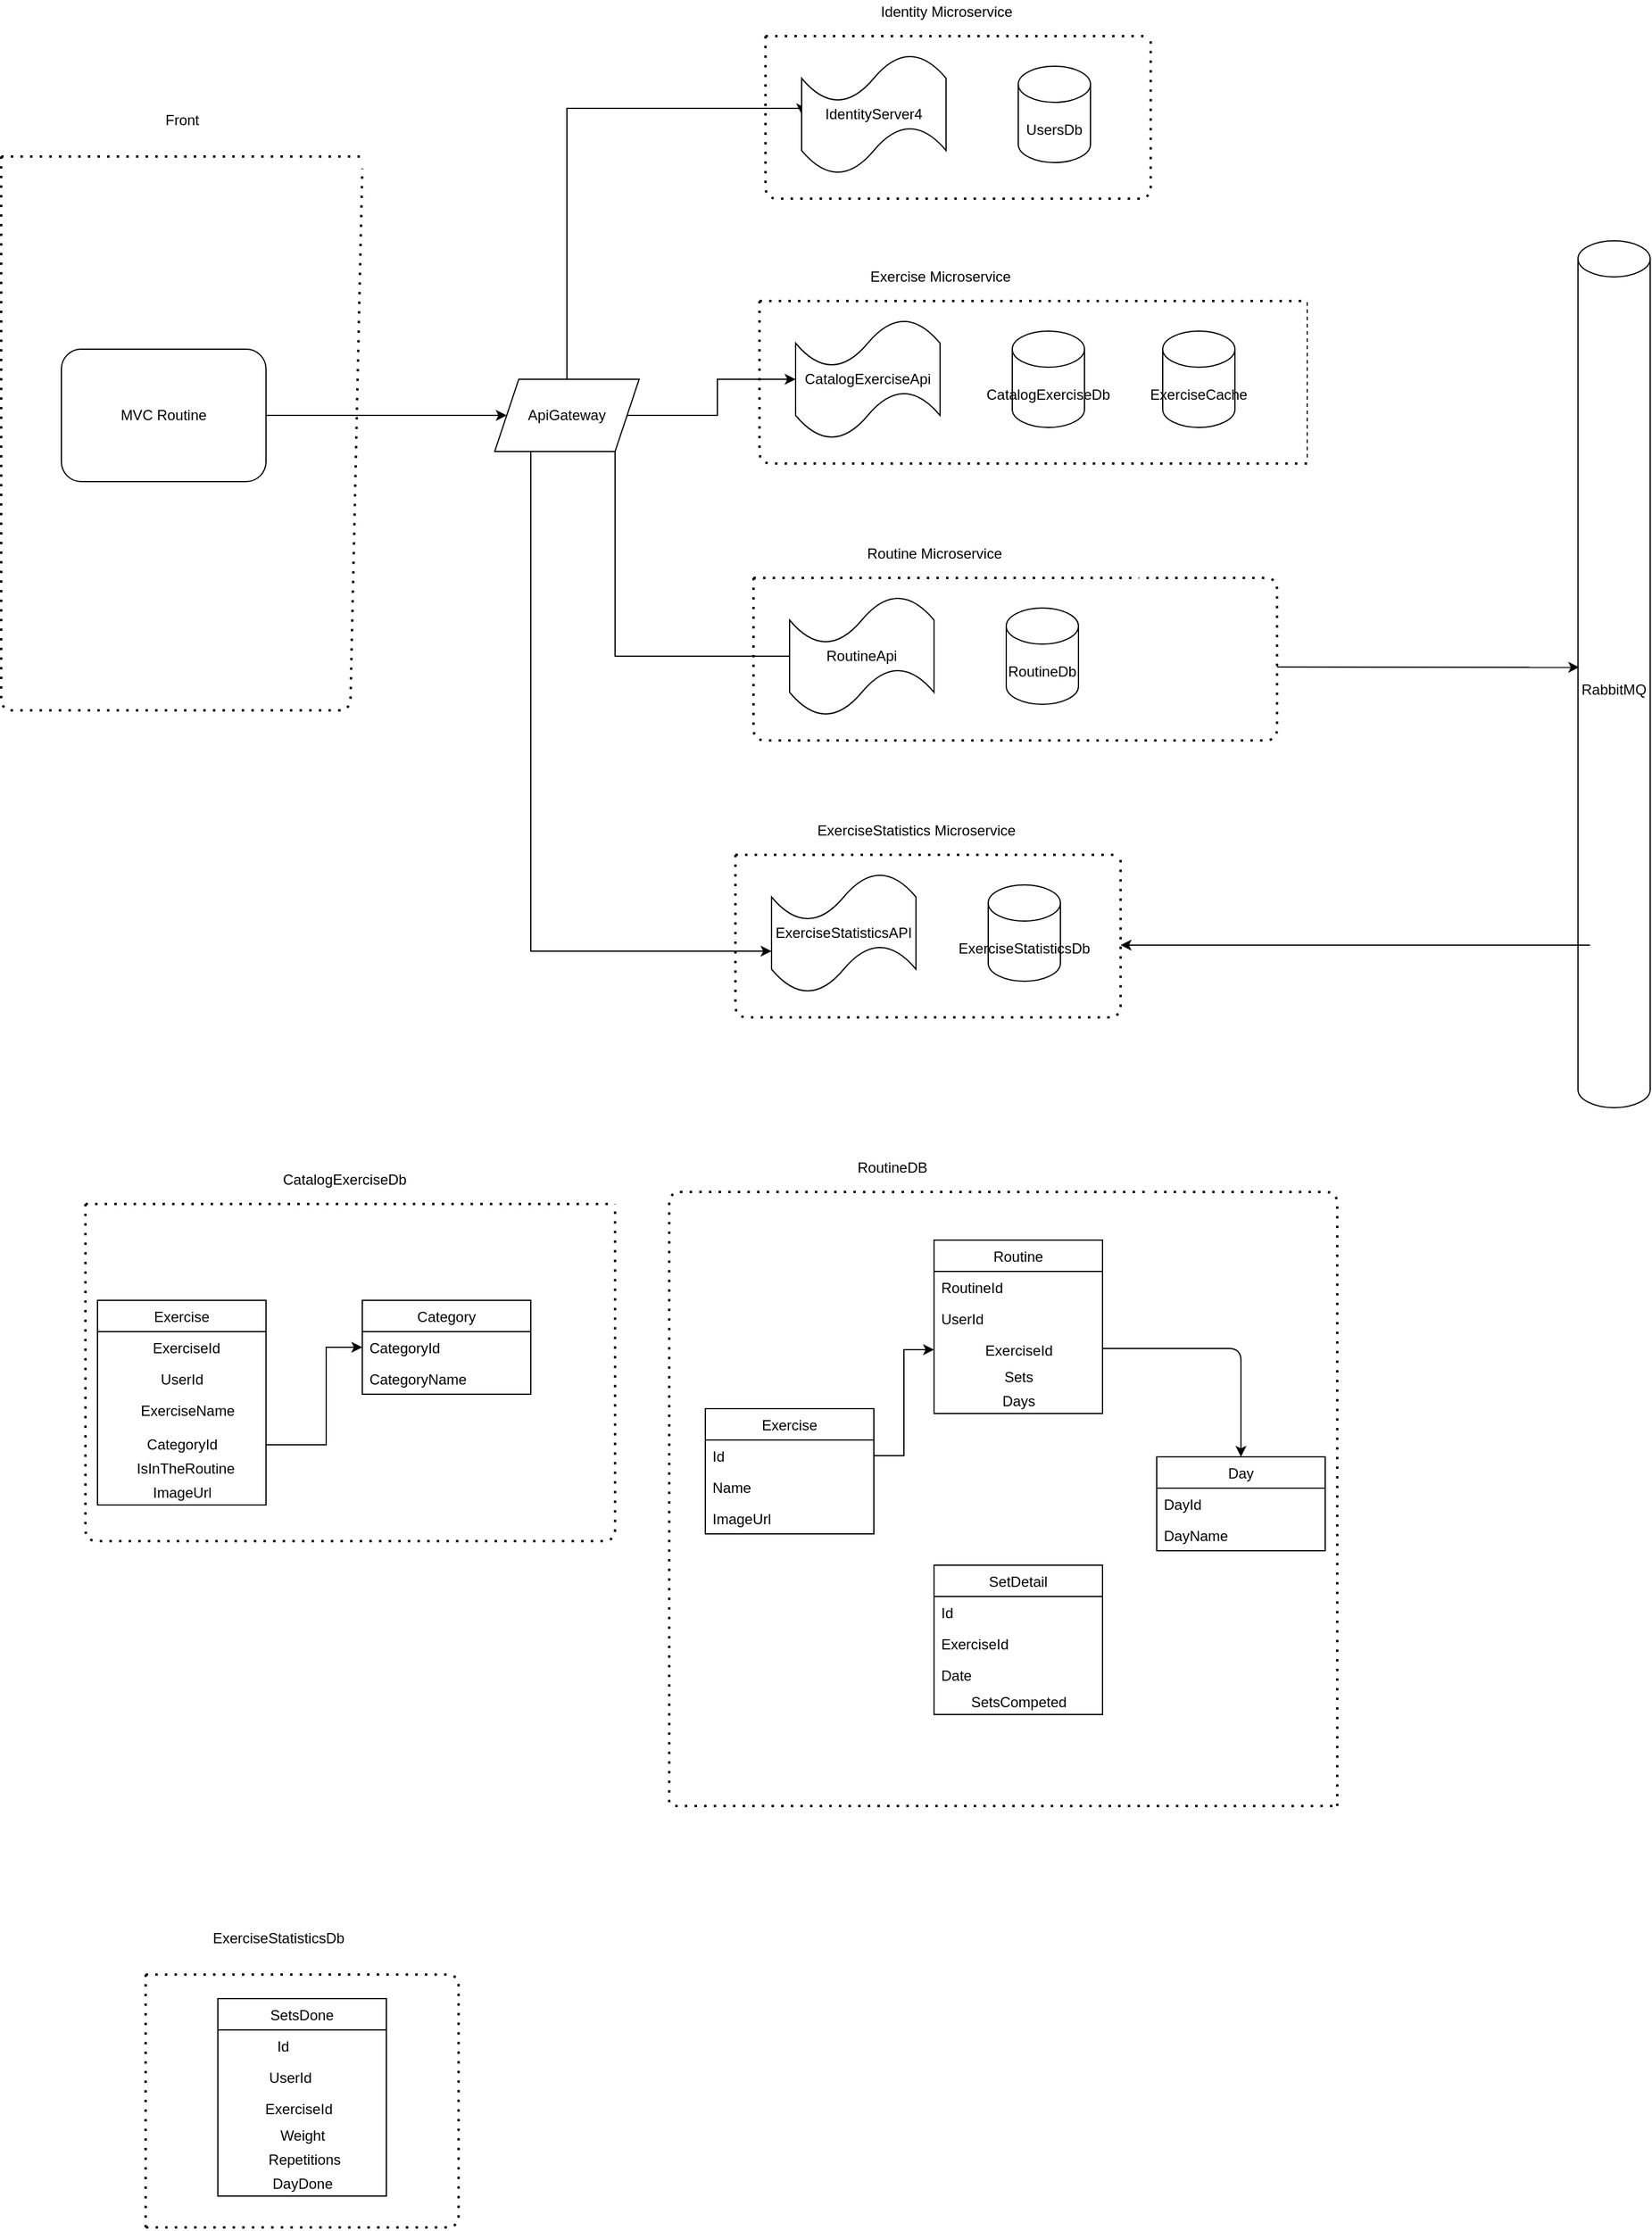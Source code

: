 <mxfile version="14.6.13" type="device"><diagram id="7MGp85kSrFKxWA9OzT8f" name="Page-1"><mxGraphModel dx="1086" dy="-3594" grid="1" gridSize="10" guides="1" tooltips="1" connect="1" arrows="1" fold="1" page="1" pageScale="1" pageWidth="850" pageHeight="1100" math="0" shadow="0"><root><mxCell id="0"/><mxCell id="1" parent="0"/><mxCell id="hsTe8ilRcXff6rFzyYMh-10" style="edgeStyle=orthogonalEdgeStyle;rounded=0;orthogonalLoop=1;jettySize=auto;html=1;entryX=0;entryY=0.5;entryDx=0;entryDy=0;" parent="1" source="hsTe8ilRcXff6rFzyYMh-3" target="hsTe8ilRcXff6rFzyYMh-9" edge="1"><mxGeometry relative="1" as="geometry"/></mxCell><mxCell id="hsTe8ilRcXff6rFzyYMh-3" value="MVC Routine" style="rounded=1;whiteSpace=wrap;html=1;" parent="1" vertex="1"><mxGeometry x="210" y="4720" width="170" height="110" as="geometry"/></mxCell><mxCell id="hsTe8ilRcXff6rFzyYMh-5" value="" style="endArrow=none;dashed=1;html=1;dashPattern=1 3;strokeWidth=2;" parent="1" edge="1"><mxGeometry width="50" height="50" relative="1" as="geometry"><mxPoint x="160" y="4560" as="sourcePoint"/><mxPoint x="460" y="4570" as="targetPoint"/><Array as="points"><mxPoint x="160" y="5020"/><mxPoint x="450" y="5020"/></Array></mxGeometry></mxCell><mxCell id="hsTe8ilRcXff6rFzyYMh-6" value="" style="endArrow=none;dashed=1;html=1;dashPattern=1 3;strokeWidth=2;" parent="1" edge="1"><mxGeometry width="50" height="50" relative="1" as="geometry"><mxPoint x="160" y="4560" as="sourcePoint"/><mxPoint x="460" y="4560" as="targetPoint"/></mxGeometry></mxCell><mxCell id="hsTe8ilRcXff6rFzyYMh-7" value="Front" style="text;html=1;align=center;verticalAlign=middle;resizable=0;points=[];autosize=1;strokeColor=none;" parent="1" vertex="1"><mxGeometry x="290" y="4520" width="40" height="20" as="geometry"/></mxCell><mxCell id="hsTe8ilRcXff6rFzyYMh-68" style="edgeStyle=orthogonalEdgeStyle;rounded=0;orthogonalLoop=1;jettySize=auto;html=1;entryX=0;entryY=0.5;entryDx=0;entryDy=0;entryPerimeter=0;" parent="1" source="hsTe8ilRcXff6rFzyYMh-9" target="hsTe8ilRcXff6rFzyYMh-46" edge="1"><mxGeometry relative="1" as="geometry"><mxPoint x="720" y="4520" as="targetPoint"/><Array as="points"><mxPoint x="630" y="4520"/><mxPoint x="825" y="4520"/></Array></mxGeometry></mxCell><mxCell id="hsTe8ilRcXff6rFzyYMh-69" style="edgeStyle=orthogonalEdgeStyle;rounded=0;orthogonalLoop=1;jettySize=auto;html=1;entryX=0;entryY=0.5;entryDx=0;entryDy=0;entryPerimeter=0;" parent="1" source="hsTe8ilRcXff6rFzyYMh-9" target="hsTe8ilRcXff6rFzyYMh-11" edge="1"><mxGeometry relative="1" as="geometry"/></mxCell><mxCell id="hsTe8ilRcXff6rFzyYMh-71" style="edgeStyle=orthogonalEdgeStyle;rounded=0;orthogonalLoop=1;jettySize=auto;html=1;entryX=0;entryY=0.58;entryDx=0;entryDy=0;entryPerimeter=0;" parent="1" source="hsTe8ilRcXff6rFzyYMh-9" target="hsTe8ilRcXff6rFzyYMh-51" edge="1"><mxGeometry relative="1" as="geometry"><Array as="points"><mxPoint x="670" y="4975"/><mxPoint x="855" y="4975"/></Array></mxGeometry></mxCell><mxCell id="hsTe8ilRcXff6rFzyYMh-73" style="edgeStyle=orthogonalEdgeStyle;rounded=0;orthogonalLoop=1;jettySize=auto;html=1;entryX=0;entryY=0.65;entryDx=0;entryDy=0;entryPerimeter=0;" parent="1" source="hsTe8ilRcXff6rFzyYMh-9" target="hsTe8ilRcXff6rFzyYMh-61" edge="1"><mxGeometry relative="1" as="geometry"><Array as="points"><mxPoint x="600" y="5220"/></Array></mxGeometry></mxCell><mxCell id="hsTe8ilRcXff6rFzyYMh-9" value="ApiGateway" style="shape=parallelogram;perimeter=parallelogramPerimeter;whiteSpace=wrap;html=1;fixedSize=1;" parent="1" vertex="1"><mxGeometry x="570" y="4745" width="120" height="60" as="geometry"/></mxCell><mxCell id="hsTe8ilRcXff6rFzyYMh-11" value="CatalogExerciseApi" style="shape=tape;whiteSpace=wrap;html=1;" parent="1" vertex="1"><mxGeometry x="820" y="4695" width="120" height="100" as="geometry"/></mxCell><mxCell id="hsTe8ilRcXff6rFzyYMh-12" value="CatalogExerciseDb" style="shape=cylinder3;whiteSpace=wrap;html=1;boundedLbl=1;backgroundOutline=1;size=15;" parent="1" vertex="1"><mxGeometry x="1000" y="4705" width="60" height="80" as="geometry"/></mxCell><mxCell id="hsTe8ilRcXff6rFzyYMh-13" value="" style="endArrow=none;dashed=1;html=1;dashPattern=1 3;strokeWidth=2;" parent="1" edge="1"><mxGeometry width="50" height="50" relative="1" as="geometry"><mxPoint x="790" y="4680" as="sourcePoint"/><mxPoint x="1245" y="4815" as="targetPoint"/><Array as="points"><mxPoint x="790" y="4815"/><mxPoint x="1110" y="4815"/></Array></mxGeometry></mxCell><mxCell id="hsTe8ilRcXff6rFzyYMh-14" value="" style="endArrow=none;dashed=1;html=1;dashPattern=1 3;strokeWidth=2;" parent="1" edge="1"><mxGeometry width="50" height="50" relative="1" as="geometry"><mxPoint x="790" y="4680" as="sourcePoint"/><mxPoint x="1245" y="4680" as="targetPoint"/></mxGeometry></mxCell><mxCell id="hsTe8ilRcXff6rFzyYMh-15" value="Exercise Microservice" style="text;html=1;align=center;verticalAlign=middle;resizable=0;points=[];autosize=1;strokeColor=none;" parent="1" vertex="1"><mxGeometry x="875" y="4650" width="130" height="20" as="geometry"/></mxCell><mxCell id="hsTe8ilRcXff6rFzyYMh-46" value="IdentityServer4" style="shape=tape;whiteSpace=wrap;html=1;" parent="1" vertex="1"><mxGeometry x="825" y="4475" width="120" height="100" as="geometry"/></mxCell><mxCell id="hsTe8ilRcXff6rFzyYMh-47" value="UsersDb" style="shape=cylinder3;whiteSpace=wrap;html=1;boundedLbl=1;backgroundOutline=1;size=15;" parent="1" vertex="1"><mxGeometry x="1005" y="4485" width="60" height="80" as="geometry"/></mxCell><mxCell id="hsTe8ilRcXff6rFzyYMh-48" value="" style="endArrow=none;dashed=1;html=1;dashPattern=1 3;strokeWidth=2;" parent="1" edge="1"><mxGeometry width="50" height="50" relative="1" as="geometry"><mxPoint x="795" y="4460" as="sourcePoint"/><mxPoint x="1115" y="4460" as="targetPoint"/><Array as="points"><mxPoint x="795" y="4595"/><mxPoint x="1115" y="4595"/></Array></mxGeometry></mxCell><mxCell id="hsTe8ilRcXff6rFzyYMh-49" value="" style="endArrow=none;dashed=1;html=1;dashPattern=1 3;strokeWidth=2;" parent="1" edge="1"><mxGeometry width="50" height="50" relative="1" as="geometry"><mxPoint x="795" y="4460" as="sourcePoint"/><mxPoint x="1115" y="4460" as="targetPoint"/></mxGeometry></mxCell><mxCell id="hsTe8ilRcXff6rFzyYMh-50" value="Identity Microservice" style="text;html=1;align=center;verticalAlign=middle;resizable=0;points=[];autosize=1;strokeColor=none;" parent="1" vertex="1"><mxGeometry x="885" y="4430" width="120" height="20" as="geometry"/></mxCell><mxCell id="hsTe8ilRcXff6rFzyYMh-51" value="RoutineApi" style="shape=tape;whiteSpace=wrap;html=1;" parent="1" vertex="1"><mxGeometry x="815" y="4925" width="120" height="100" as="geometry"/></mxCell><mxCell id="hsTe8ilRcXff6rFzyYMh-52" value="RoutineDb" style="shape=cylinder3;whiteSpace=wrap;html=1;boundedLbl=1;backgroundOutline=1;size=15;" parent="1" vertex="1"><mxGeometry x="995" y="4935" width="60" height="80" as="geometry"/></mxCell><mxCell id="hsTe8ilRcXff6rFzyYMh-53" value="" style="endArrow=none;dashed=1;html=1;dashPattern=1 3;strokeWidth=2;" parent="1" edge="1"><mxGeometry width="50" height="50" relative="1" as="geometry"><mxPoint x="785" y="4910" as="sourcePoint"/><mxPoint x="1105" y="4910" as="targetPoint"/><Array as="points"><mxPoint x="785" y="5045"/><mxPoint x="1105" y="5045"/><mxPoint x="1220" y="5045"/><mxPoint x="1220" y="4910"/></Array></mxGeometry></mxCell><mxCell id="hsTe8ilRcXff6rFzyYMh-54" value="" style="endArrow=none;dashed=1;html=1;dashPattern=1 3;strokeWidth=2;" parent="1" edge="1"><mxGeometry width="50" height="50" relative="1" as="geometry"><mxPoint x="785" y="4910" as="sourcePoint"/><mxPoint x="1105" y="4910" as="targetPoint"/></mxGeometry></mxCell><mxCell id="hsTe8ilRcXff6rFzyYMh-55" value="Routine Microservice" style="text;html=1;align=center;verticalAlign=middle;resizable=0;points=[];autosize=1;strokeColor=none;" parent="1" vertex="1"><mxGeometry x="870" y="4880" width="130" height="20" as="geometry"/></mxCell><mxCell id="hsTe8ilRcXff6rFzyYMh-61" value="ExerciseStatisticsAPI" style="shape=tape;whiteSpace=wrap;html=1;" parent="1" vertex="1"><mxGeometry x="800" y="5155" width="120" height="100" as="geometry"/></mxCell><mxCell id="hsTe8ilRcXff6rFzyYMh-62" value="ExerciseStatisticsDb" style="shape=cylinder3;whiteSpace=wrap;html=1;boundedLbl=1;backgroundOutline=1;size=15;" parent="1" vertex="1"><mxGeometry x="980" y="5165" width="60" height="80" as="geometry"/></mxCell><mxCell id="hsTe8ilRcXff6rFzyYMh-63" value="" style="endArrow=none;dashed=1;html=1;dashPattern=1 3;strokeWidth=2;" parent="1" edge="1"><mxGeometry width="50" height="50" relative="1" as="geometry"><mxPoint x="770" y="5140" as="sourcePoint"/><mxPoint x="1090" y="5140" as="targetPoint"/><Array as="points"><mxPoint x="770" y="5275"/><mxPoint x="1090" y="5275"/></Array></mxGeometry></mxCell><mxCell id="hsTe8ilRcXff6rFzyYMh-64" value="" style="endArrow=none;dashed=1;html=1;dashPattern=1 3;strokeWidth=2;" parent="1" edge="1"><mxGeometry width="50" height="50" relative="1" as="geometry"><mxPoint x="770" y="5140" as="sourcePoint"/><mxPoint x="1090" y="5140" as="targetPoint"/></mxGeometry></mxCell><mxCell id="hsTe8ilRcXff6rFzyYMh-65" value="ExerciseStatistics Microservice" style="text;html=1;align=center;verticalAlign=middle;resizable=0;points=[];autosize=1;strokeColor=none;" parent="1" vertex="1"><mxGeometry x="830" y="5110" width="180" height="20" as="geometry"/></mxCell><mxCell id="hsTe8ilRcXff6rFzyYMh-66" value="RabbitMQ" style="shape=cylinder3;whiteSpace=wrap;html=1;boundedLbl=1;backgroundOutline=1;size=15;" parent="1" vertex="1"><mxGeometry x="1470" y="4630" width="60" height="720" as="geometry"/></mxCell><mxCell id="hsTe8ilRcXff6rFzyYMh-74" value="Exercise" style="swimlane;fontStyle=0;childLayout=stackLayout;horizontal=1;startSize=26;horizontalStack=0;resizeParent=1;resizeParentMax=0;resizeLast=0;collapsible=1;marginBottom=0;" parent="1" vertex="1"><mxGeometry x="240" y="5510" width="140" height="170" as="geometry"/></mxCell><mxCell id="hsTe8ilRcXff6rFzyYMh-75" value="            ExerciseId" style="text;strokeColor=none;fillColor=none;align=left;verticalAlign=top;spacingLeft=4;spacingRight=4;overflow=hidden;rotatable=0;points=[[0,0.5],[1,0.5]];portConstraint=eastwest;" parent="hsTe8ilRcXff6rFzyYMh-74" vertex="1"><mxGeometry y="26" width="140" height="26" as="geometry"/></mxCell><mxCell id="hsTe8ilRcXff6rFzyYMh-76" value="              UserId" style="text;strokeColor=none;fillColor=none;align=left;verticalAlign=top;spacingLeft=4;spacingRight=4;overflow=hidden;rotatable=0;points=[[0,0.5],[1,0.5]];portConstraint=eastwest;" parent="hsTe8ilRcXff6rFzyYMh-74" vertex="1"><mxGeometry y="52" width="140" height="26" as="geometry"/></mxCell><mxCell id="hsTe8ilRcXff6rFzyYMh-77" value="         ExerciseName&#10;&#10;" style="text;strokeColor=none;fillColor=none;align=left;verticalAlign=top;spacingLeft=4;spacingRight=4;overflow=hidden;rotatable=0;points=[[0,0.5],[1,0.5]];portConstraint=eastwest;" parent="hsTe8ilRcXff6rFzyYMh-74" vertex="1"><mxGeometry y="78" width="140" height="32" as="geometry"/></mxCell><mxCell id="hsTe8ilRcXff6rFzyYMh-78" value="CategoryId" style="text;html=1;align=center;verticalAlign=middle;resizable=0;points=[];autosize=1;strokeColor=none;" parent="hsTe8ilRcXff6rFzyYMh-74" vertex="1"><mxGeometry y="110" width="140" height="20" as="geometry"/></mxCell><mxCell id="hsTe8ilRcXff6rFzyYMh-84" value="&amp;nbsp; IsInTheRoutine" style="text;html=1;strokeColor=none;fillColor=none;align=center;verticalAlign=middle;whiteSpace=wrap;rounded=0;" parent="hsTe8ilRcXff6rFzyYMh-74" vertex="1"><mxGeometry y="130" width="140" height="20" as="geometry"/></mxCell><mxCell id="hsTe8ilRcXff6rFzyYMh-119" value="ImageUrl" style="text;html=1;align=center;verticalAlign=middle;resizable=0;points=[];autosize=1;strokeColor=none;" parent="hsTe8ilRcXff6rFzyYMh-74" vertex="1"><mxGeometry y="150" width="140" height="20" as="geometry"/></mxCell><mxCell id="hsTe8ilRcXff6rFzyYMh-83" style="edgeStyle=orthogonalEdgeStyle;rounded=0;orthogonalLoop=1;jettySize=auto;html=1;entryX=0;entryY=0.5;entryDx=0;entryDy=0;" parent="1" source="hsTe8ilRcXff6rFzyYMh-78" target="hsTe8ilRcXff6rFzyYMh-80" edge="1"><mxGeometry relative="1" as="geometry"><Array as="points"><mxPoint x="430" y="5630"/><mxPoint x="430" y="5549"/></Array></mxGeometry></mxCell><mxCell id="hsTe8ilRcXff6rFzyYMh-79" value="Category" style="swimlane;fontStyle=0;childLayout=stackLayout;horizontal=1;startSize=26;horizontalStack=0;resizeParent=1;resizeParentMax=0;resizeLast=0;collapsible=1;marginBottom=0;" parent="1" vertex="1"><mxGeometry x="460" y="5510" width="140" height="78" as="geometry"><mxRectangle x="340" y="5440" width="80" height="26" as="alternateBounds"/></mxGeometry></mxCell><mxCell id="hsTe8ilRcXff6rFzyYMh-80" value="CategoryId" style="text;strokeColor=none;fillColor=none;align=left;verticalAlign=top;spacingLeft=4;spacingRight=4;overflow=hidden;rotatable=0;points=[[0,0.5],[1,0.5]];portConstraint=eastwest;" parent="hsTe8ilRcXff6rFzyYMh-79" vertex="1"><mxGeometry y="26" width="140" height="26" as="geometry"/></mxCell><mxCell id="hsTe8ilRcXff6rFzyYMh-81" value="CategoryName" style="text;strokeColor=none;fillColor=none;align=left;verticalAlign=top;spacingLeft=4;spacingRight=4;overflow=hidden;rotatable=0;points=[[0,0.5],[1,0.5]];portConstraint=eastwest;" parent="hsTe8ilRcXff6rFzyYMh-79" vertex="1"><mxGeometry y="52" width="140" height="26" as="geometry"/></mxCell><mxCell id="hsTe8ilRcXff6rFzyYMh-94" value="" style="endArrow=none;dashed=1;html=1;dashPattern=1 3;strokeWidth=2;" parent="1" edge="1"><mxGeometry width="50" height="50" relative="1" as="geometry"><mxPoint x="230" y="5430" as="sourcePoint"/><mxPoint x="670" y="5430" as="targetPoint"/><Array as="points"><mxPoint x="230" y="5710"/><mxPoint x="670" y="5710"/></Array></mxGeometry></mxCell><mxCell id="hsTe8ilRcXff6rFzyYMh-95" value="" style="endArrow=none;dashed=1;html=1;dashPattern=1 3;strokeWidth=2;" parent="1" edge="1"><mxGeometry width="50" height="50" relative="1" as="geometry"><mxPoint x="230" y="5430" as="sourcePoint"/><mxPoint x="670" y="5430" as="targetPoint"/></mxGeometry></mxCell><mxCell id="hsTe8ilRcXff6rFzyYMh-96" value="CatalogExerciseDb" style="text;html=1;align=center;verticalAlign=middle;resizable=0;points=[];autosize=1;strokeColor=none;" parent="1" vertex="1"><mxGeometry x="385" y="5400" width="120" height="20" as="geometry"/></mxCell><mxCell id="hsTe8ilRcXff6rFzyYMh-97" value="RoutineDB" style="text;html=1;align=center;verticalAlign=middle;resizable=0;points=[];autosize=1;strokeColor=none;" parent="1" vertex="1"><mxGeometry x="865" y="5390" width="70" height="20" as="geometry"/></mxCell><mxCell id="hsTe8ilRcXff6rFzyYMh-102" value="Routine" style="swimlane;fontStyle=0;childLayout=stackLayout;horizontal=1;startSize=26;horizontalStack=0;resizeParent=1;resizeParentMax=0;resizeLast=0;collapsible=1;marginBottom=0;" parent="1" vertex="1"><mxGeometry x="935" y="5460" width="140" height="144" as="geometry"/></mxCell><mxCell id="hsTe8ilRcXff6rFzyYMh-103" value="RoutineId" style="text;strokeColor=none;fillColor=none;align=left;verticalAlign=top;spacingLeft=4;spacingRight=4;overflow=hidden;rotatable=0;points=[[0,0.5],[1,0.5]];portConstraint=eastwest;" parent="hsTe8ilRcXff6rFzyYMh-102" vertex="1"><mxGeometry y="26" width="140" height="26" as="geometry"/></mxCell><mxCell id="hsTe8ilRcXff6rFzyYMh-104" value="UserId           " style="text;strokeColor=none;fillColor=none;align=left;verticalAlign=top;spacingLeft=4;spacingRight=4;overflow=hidden;rotatable=0;points=[[0,0.5],[1,0.5]];portConstraint=eastwest;" parent="hsTe8ilRcXff6rFzyYMh-102" vertex="1"><mxGeometry y="52" width="140" height="26" as="geometry"/></mxCell><mxCell id="hsTe8ilRcXff6rFzyYMh-105" value="           ExerciseId" style="text;strokeColor=none;fillColor=none;align=left;verticalAlign=top;spacingLeft=4;spacingRight=4;overflow=hidden;rotatable=0;points=[[0,0.5],[1,0.5]];portConstraint=eastwest;" parent="hsTe8ilRcXff6rFzyYMh-102" vertex="1"><mxGeometry y="78" width="140" height="26" as="geometry"/></mxCell><mxCell id="hsTe8ilRcXff6rFzyYMh-106" value="Sets" style="text;html=1;align=center;verticalAlign=middle;resizable=0;points=[];autosize=1;strokeColor=none;" parent="hsTe8ilRcXff6rFzyYMh-102" vertex="1"><mxGeometry y="104" width="140" height="20" as="geometry"/></mxCell><mxCell id="hsTe8ilRcXff6rFzyYMh-107" value="Days" style="text;html=1;align=center;verticalAlign=middle;resizable=0;points=[];autosize=1;strokeColor=none;" parent="hsTe8ilRcXff6rFzyYMh-102" vertex="1"><mxGeometry y="124" width="140" height="20" as="geometry"/></mxCell><mxCell id="hsTe8ilRcXff6rFzyYMh-109" value="" style="endArrow=none;dashed=1;html=1;dashPattern=1 3;strokeWidth=2;" parent="1" edge="1"><mxGeometry width="50" height="50" relative="1" as="geometry"><mxPoint x="1110" y="5420" as="sourcePoint"/><mxPoint x="715" y="5930" as="targetPoint"/><Array as="points"><mxPoint x="715" y="5420"/></Array></mxGeometry></mxCell><mxCell id="hsTe8ilRcXff6rFzyYMh-110" value="" style="endArrow=none;dashed=1;html=1;dashPattern=1 3;strokeWidth=2;" parent="1" edge="1"><mxGeometry width="50" height="50" relative="1" as="geometry"><mxPoint x="1270" y="5930" as="sourcePoint"/><mxPoint x="1115" y="5420" as="targetPoint"/><Array as="points"><mxPoint x="1270" y="5750"/><mxPoint x="1270" y="5420"/></Array></mxGeometry></mxCell><mxCell id="hsTe8ilRcXff6rFzyYMh-115" value="Exercise" style="swimlane;fontStyle=0;childLayout=stackLayout;horizontal=1;startSize=26;horizontalStack=0;resizeParent=1;resizeParentMax=0;resizeLast=0;collapsible=1;marginBottom=0;" parent="1" vertex="1"><mxGeometry x="745" y="5600" width="140" height="104" as="geometry"/></mxCell><mxCell id="hsTe8ilRcXff6rFzyYMh-116" value="Id" style="text;strokeColor=none;fillColor=none;align=left;verticalAlign=top;spacingLeft=4;spacingRight=4;overflow=hidden;rotatable=0;points=[[0,0.5],[1,0.5]];portConstraint=eastwest;" parent="hsTe8ilRcXff6rFzyYMh-115" vertex="1"><mxGeometry y="26" width="140" height="26" as="geometry"/></mxCell><mxCell id="hsTe8ilRcXff6rFzyYMh-117" value="Name" style="text;strokeColor=none;fillColor=none;align=left;verticalAlign=top;spacingLeft=4;spacingRight=4;overflow=hidden;rotatable=0;points=[[0,0.5],[1,0.5]];portConstraint=eastwest;" parent="hsTe8ilRcXff6rFzyYMh-115" vertex="1"><mxGeometry y="52" width="140" height="26" as="geometry"/></mxCell><mxCell id="hsTe8ilRcXff6rFzyYMh-118" value="ImageUrl" style="text;strokeColor=none;fillColor=none;align=left;verticalAlign=top;spacingLeft=4;spacingRight=4;overflow=hidden;rotatable=0;points=[[0,0.5],[1,0.5]];portConstraint=eastwest;" parent="hsTe8ilRcXff6rFzyYMh-115" vertex="1"><mxGeometry y="78" width="140" height="26" as="geometry"/></mxCell><mxCell id="hsTe8ilRcXff6rFzyYMh-120" style="edgeStyle=orthogonalEdgeStyle;rounded=0;orthogonalLoop=1;jettySize=auto;html=1;" parent="1" source="hsTe8ilRcXff6rFzyYMh-116" target="hsTe8ilRcXff6rFzyYMh-105" edge="1"><mxGeometry relative="1" as="geometry"/></mxCell><mxCell id="hsTe8ilRcXff6rFzyYMh-139" value="SetsDone" style="swimlane;fontStyle=0;childLayout=stackLayout;horizontal=1;startSize=26;horizontalStack=0;resizeParent=1;resizeParentMax=0;resizeLast=0;collapsible=1;marginBottom=0;" parent="1" vertex="1"><mxGeometry x="340" y="6090" width="140" height="164" as="geometry"/></mxCell><mxCell id="hsTe8ilRcXff6rFzyYMh-140" value="             Id" style="text;strokeColor=none;fillColor=none;align=left;verticalAlign=top;spacingLeft=4;spacingRight=4;overflow=hidden;rotatable=0;points=[[0,0.5],[1,0.5]];portConstraint=eastwest;" parent="hsTe8ilRcXff6rFzyYMh-139" vertex="1"><mxGeometry y="26" width="140" height="26" as="geometry"/></mxCell><mxCell id="hsTe8ilRcXff6rFzyYMh-141" value="           UserId" style="text;strokeColor=none;fillColor=none;align=left;verticalAlign=top;spacingLeft=4;spacingRight=4;overflow=hidden;rotatable=0;points=[[0,0.5],[1,0.5]];portConstraint=eastwest;" parent="hsTe8ilRcXff6rFzyYMh-139" vertex="1"><mxGeometry y="52" width="140" height="26" as="geometry"/></mxCell><mxCell id="hsTe8ilRcXff6rFzyYMh-142" value="          ExerciseId" style="text;strokeColor=none;fillColor=none;align=left;verticalAlign=top;spacingLeft=4;spacingRight=4;overflow=hidden;rotatable=0;points=[[0,0.5],[1,0.5]];portConstraint=eastwest;" parent="hsTe8ilRcXff6rFzyYMh-139" vertex="1"><mxGeometry y="78" width="140" height="26" as="geometry"/></mxCell><mxCell id="hsTe8ilRcXff6rFzyYMh-143" value="Weight" style="text;html=1;align=center;verticalAlign=middle;resizable=0;points=[];autosize=1;strokeColor=none;" parent="hsTe8ilRcXff6rFzyYMh-139" vertex="1"><mxGeometry y="104" width="140" height="20" as="geometry"/></mxCell><mxCell id="hsTe8ilRcXff6rFzyYMh-144" value="&lt;span style=&quot;text-align: left&quot;&gt;&amp;nbsp;Repetitions&lt;/span&gt;" style="text;html=1;align=center;verticalAlign=middle;resizable=0;points=[];autosize=1;strokeColor=none;" parent="hsTe8ilRcXff6rFzyYMh-139" vertex="1"><mxGeometry y="124" width="140" height="20" as="geometry"/></mxCell><mxCell id="hsTe8ilRcXff6rFzyYMh-145" value="DayDone" style="text;html=1;align=center;verticalAlign=middle;resizable=0;points=[];autosize=1;strokeColor=none;" parent="hsTe8ilRcXff6rFzyYMh-139" vertex="1"><mxGeometry y="144" width="140" height="20" as="geometry"/></mxCell><mxCell id="hsTe8ilRcXff6rFzyYMh-146" value="ExerciseStatisticsDb" style="text;html=1;align=center;verticalAlign=middle;resizable=0;points=[];autosize=1;strokeColor=none;" parent="1" vertex="1"><mxGeometry x="330" y="6030" width="120" height="20" as="geometry"/></mxCell><mxCell id="hsTe8ilRcXff6rFzyYMh-147" value="" style="endArrow=none;dashed=1;html=1;dashPattern=1 3;strokeWidth=2;" parent="1" edge="1"><mxGeometry width="50" height="50" relative="1" as="geometry"><mxPoint x="280" y="6070" as="sourcePoint"/><mxPoint x="280" y="6280" as="targetPoint"/><Array as="points"><mxPoint x="540" y="6070"/><mxPoint x="540" y="6280"/></Array></mxGeometry></mxCell><mxCell id="hsTe8ilRcXff6rFzyYMh-148" value="" style="endArrow=none;dashed=1;html=1;dashPattern=1 3;strokeWidth=2;" parent="1" edge="1"><mxGeometry width="50" height="50" relative="1" as="geometry"><mxPoint x="280" y="6280" as="sourcePoint"/><mxPoint x="280" y="6070" as="targetPoint"/></mxGeometry></mxCell><mxCell id="idyPdMStc7TGj9YSK_Hf-1" value="ExerciseCache" style="shape=cylinder3;whiteSpace=wrap;html=1;boundedLbl=1;backgroundOutline=1;size=15;" parent="1" vertex="1"><mxGeometry x="1125" y="4705" width="60" height="80" as="geometry"/></mxCell><mxCell id="idyPdMStc7TGj9YSK_Hf-2" value="" style="endArrow=none;dashed=1;html=1;" parent="1" edge="1"><mxGeometry width="50" height="50" relative="1" as="geometry"><mxPoint x="1245" y="4810" as="sourcePoint"/><mxPoint x="1245" y="4680" as="targetPoint"/></mxGeometry></mxCell><mxCell id="D7-goGPYlOJd1zHgslr5-1" value="" style="endArrow=classic;html=1;entryX=0.017;entryY=0.492;entryDx=0;entryDy=0;entryPerimeter=0;" parent="1" target="hsTe8ilRcXff6rFzyYMh-66" edge="1"><mxGeometry width="50" height="50" relative="1" as="geometry"><mxPoint x="1220" y="4984" as="sourcePoint"/><mxPoint x="1155" y="4935" as="targetPoint"/></mxGeometry></mxCell><mxCell id="D7-goGPYlOJd1zHgslr5-2" value="" style="endArrow=classic;html=1;" parent="1" edge="1"><mxGeometry width="50" height="50" relative="1" as="geometry"><mxPoint x="1480" y="5215" as="sourcePoint"/><mxPoint x="1090" y="5215" as="targetPoint"/></mxGeometry></mxCell><mxCell id="2zXhsCKCdms0rVU9F4rU-1" value="Day" style="swimlane;fontStyle=0;childLayout=stackLayout;horizontal=1;startSize=26;horizontalStack=0;resizeParent=1;resizeParentMax=0;resizeLast=0;collapsible=1;marginBottom=0;" vertex="1" parent="1"><mxGeometry x="1120" y="5640" width="140" height="78" as="geometry"/></mxCell><mxCell id="2zXhsCKCdms0rVU9F4rU-2" value="DayId" style="text;strokeColor=none;fillColor=none;align=left;verticalAlign=top;spacingLeft=4;spacingRight=4;overflow=hidden;rotatable=0;points=[[0,0.5],[1,0.5]];portConstraint=eastwest;" vertex="1" parent="2zXhsCKCdms0rVU9F4rU-1"><mxGeometry y="26" width="140" height="26" as="geometry"/></mxCell><mxCell id="2zXhsCKCdms0rVU9F4rU-3" value="DayName" style="text;strokeColor=none;fillColor=none;align=left;verticalAlign=top;spacingLeft=4;spacingRight=4;overflow=hidden;rotatable=0;points=[[0,0.5],[1,0.5]];portConstraint=eastwest;" vertex="1" parent="2zXhsCKCdms0rVU9F4rU-1"><mxGeometry y="52" width="140" height="26" as="geometry"/></mxCell><mxCell id="2zXhsCKCdms0rVU9F4rU-7" value="" style="endArrow=classic;html=1;" edge="1" parent="1" target="2zXhsCKCdms0rVU9F4rU-1"><mxGeometry width="50" height="50" relative="1" as="geometry"><mxPoint x="1075" y="5550" as="sourcePoint"/><mxPoint x="1125" y="5500" as="targetPoint"/><Array as="points"><mxPoint x="1190" y="5550"/></Array></mxGeometry></mxCell><mxCell id="2zXhsCKCdms0rVU9F4rU-8" value="SetDetail" style="swimlane;fontStyle=0;childLayout=stackLayout;horizontal=1;startSize=26;horizontalStack=0;resizeParent=1;resizeParentMax=0;resizeLast=0;collapsible=1;marginBottom=0;" vertex="1" parent="1"><mxGeometry x="935" y="5730" width="140" height="124" as="geometry"/></mxCell><mxCell id="2zXhsCKCdms0rVU9F4rU-9" value="Id" style="text;strokeColor=none;fillColor=none;align=left;verticalAlign=top;spacingLeft=4;spacingRight=4;overflow=hidden;rotatable=0;points=[[0,0.5],[1,0.5]];portConstraint=eastwest;" vertex="1" parent="2zXhsCKCdms0rVU9F4rU-8"><mxGeometry y="26" width="140" height="26" as="geometry"/></mxCell><mxCell id="2zXhsCKCdms0rVU9F4rU-10" value="ExerciseId" style="text;strokeColor=none;fillColor=none;align=left;verticalAlign=top;spacingLeft=4;spacingRight=4;overflow=hidden;rotatable=0;points=[[0,0.5],[1,0.5]];portConstraint=eastwest;" vertex="1" parent="2zXhsCKCdms0rVU9F4rU-8"><mxGeometry y="52" width="140" height="26" as="geometry"/></mxCell><mxCell id="2zXhsCKCdms0rVU9F4rU-11" value="Date" style="text;strokeColor=none;fillColor=none;align=left;verticalAlign=top;spacingLeft=4;spacingRight=4;overflow=hidden;rotatable=0;points=[[0,0.5],[1,0.5]];portConstraint=eastwest;" vertex="1" parent="2zXhsCKCdms0rVU9F4rU-8"><mxGeometry y="78" width="140" height="26" as="geometry"/></mxCell><mxCell id="2zXhsCKCdms0rVU9F4rU-12" value="SetsCompeted" style="text;html=1;align=center;verticalAlign=middle;resizable=0;points=[];autosize=1;strokeColor=none;" vertex="1" parent="2zXhsCKCdms0rVU9F4rU-8"><mxGeometry y="104" width="140" height="20" as="geometry"/></mxCell><mxCell id="2zXhsCKCdms0rVU9F4rU-14" value="" style="endArrow=none;dashed=1;html=1;dashPattern=1 3;strokeWidth=2;" edge="1" parent="1"><mxGeometry width="50" height="50" relative="1" as="geometry"><mxPoint x="720" y="5930" as="sourcePoint"/><mxPoint x="1270" y="5930" as="targetPoint"/></mxGeometry></mxCell></root></mxGraphModel></diagram></mxfile>